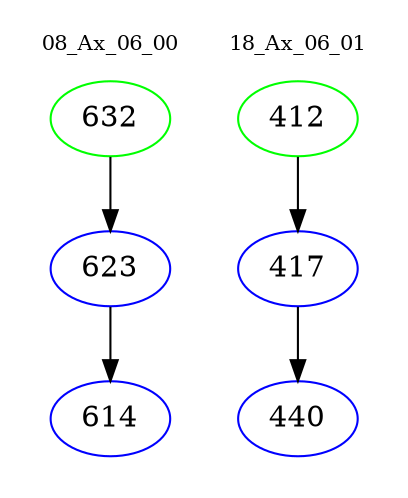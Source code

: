 digraph{
subgraph cluster_0 {
color = white
label = "08_Ax_06_00";
fontsize=10;
T0_632 [label="632", color="green"]
T0_632 -> T0_623 [color="black"]
T0_623 [label="623", color="blue"]
T0_623 -> T0_614 [color="black"]
T0_614 [label="614", color="blue"]
}
subgraph cluster_1 {
color = white
label = "18_Ax_06_01";
fontsize=10;
T1_412 [label="412", color="green"]
T1_412 -> T1_417 [color="black"]
T1_417 [label="417", color="blue"]
T1_417 -> T1_440 [color="black"]
T1_440 [label="440", color="blue"]
}
}
